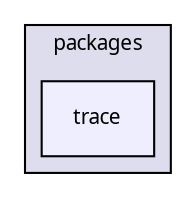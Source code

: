 digraph "packages/trace/" {
  compound=true
  node [ fontsize="10", fontname="FreeSans.ttf"];
  edge [ labelfontsize="10", labelfontname="FreeSans.ttf"];
  subgraph clusterdir_93501a11e921083efbd154e0cdff5f10 {
    graph [ bgcolor="#ddddee", pencolor="black", label="packages" fontname="FreeSans.ttf", fontsize="10", URL="dir_93501a11e921083efbd154e0cdff5f10.html"]
  dir_c0b36d1b98ef6bba502b599387df916d [shape=box, label="trace", style="filled", fillcolor="#eeeeff", pencolor="black", URL="dir_c0b36d1b98ef6bba502b599387df916d.html"];
  }
}
